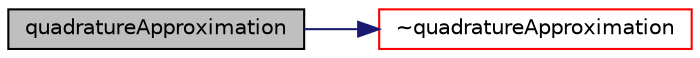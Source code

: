 digraph "quadratureApproximation"
{
  bgcolor="transparent";
  edge [fontname="Helvetica",fontsize="10",labelfontname="Helvetica",labelfontsize="10"];
  node [fontname="Helvetica",fontsize="10",shape=record];
  rankdir="LR";
  Node1 [label="quadratureApproximation",height=0.2,width=0.4,color="black", fillcolor="grey75", style="filled", fontcolor="black"];
  Node1 -> Node2 [color="midnightblue",fontsize="10",style="solid",fontname="Helvetica"];
  Node2 [label="~quadratureApproximation",height=0.2,width=0.4,color="red",URL="$a00136.html#adb1b16ba7fd2128342b886ba9fce7537",tooltip="Destructor. "];
}

